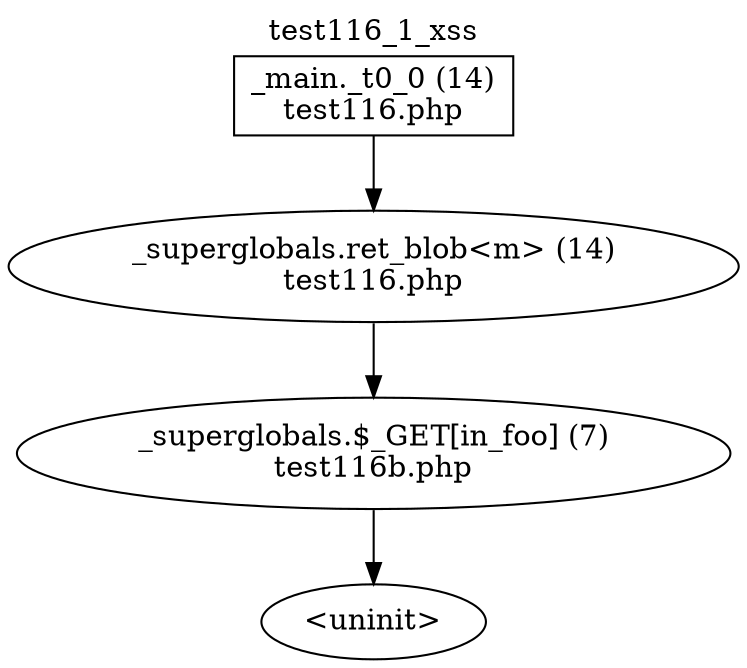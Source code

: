 digraph cfg {
  label="test116_1_xss";
  labelloc=t;
  n1 [shape=box, label="_main._t0_0 (14)\ntest116.php"];
  n2 [shape=ellipse, label="_superglobals.ret_blob<m> (14)\ntest116.php"];
  n3 [shape=ellipse, label="_superglobals.$_GET[in_foo] (7)\ntest116b.php"];
  n4 [shape=ellipse, label="<uninit>"];
  n1 -> n2;
  n2 -> n3;
  n3 -> n4;
}
